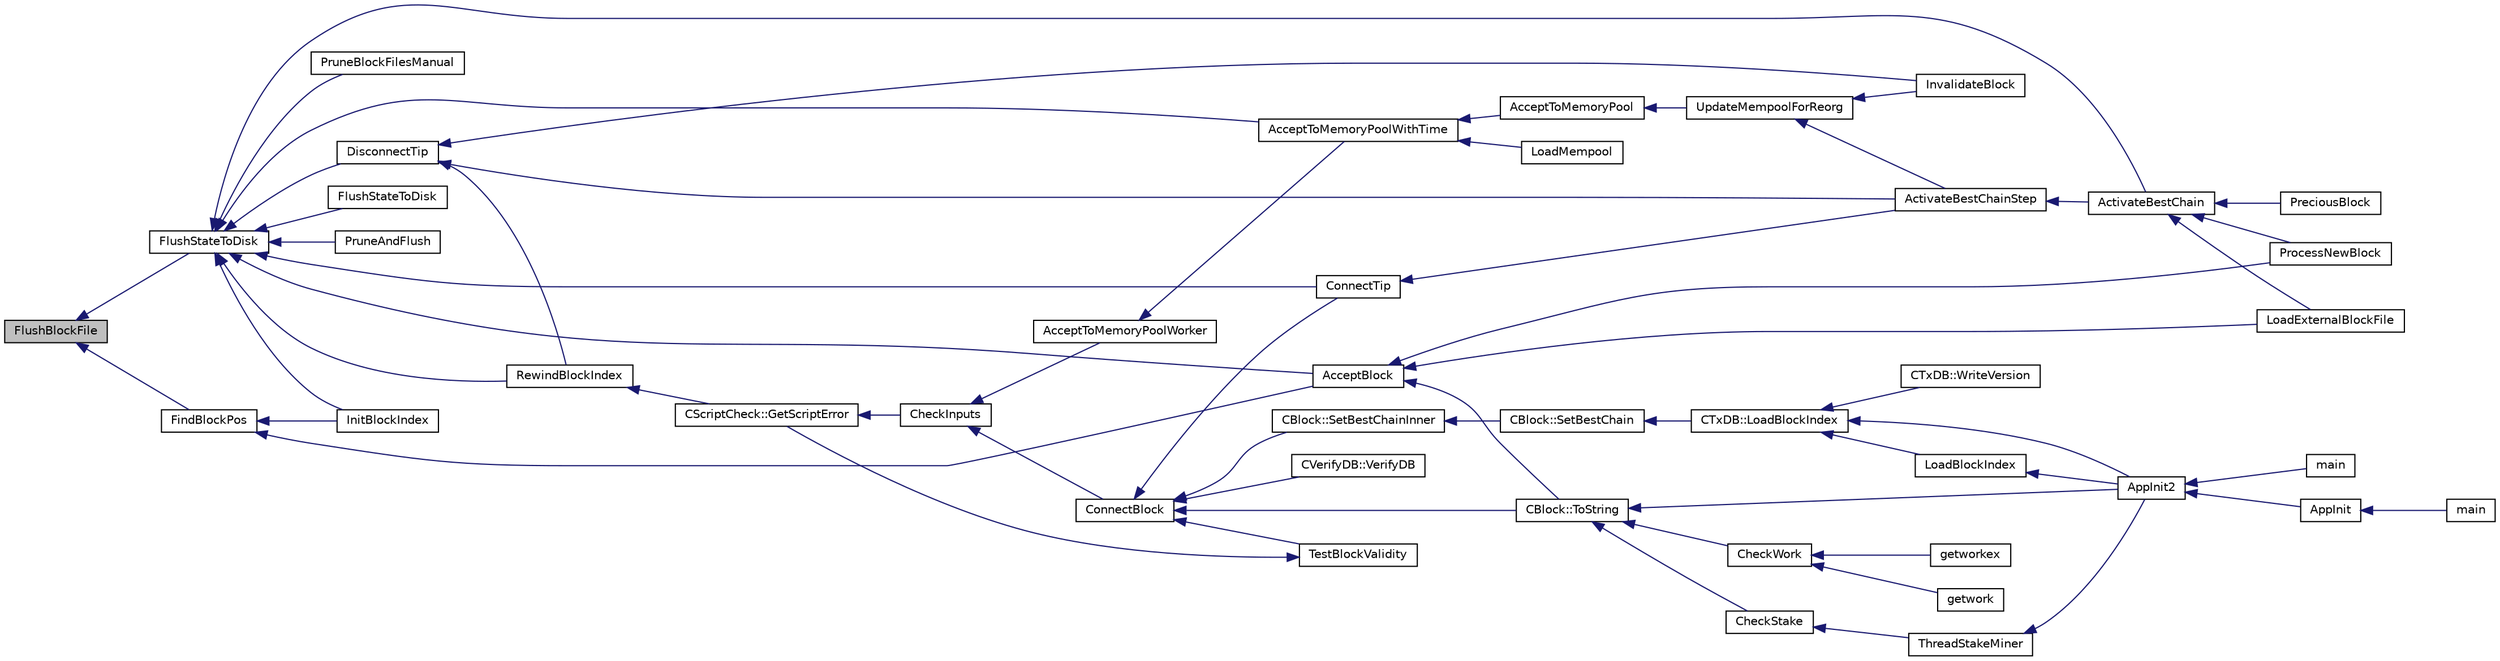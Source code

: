 digraph "FlushBlockFile"
{
  edge [fontname="Helvetica",fontsize="10",labelfontname="Helvetica",labelfontsize="10"];
  node [fontname="Helvetica",fontsize="10",shape=record];
  rankdir="LR";
  Node3018 [label="FlushBlockFile",height=0.2,width=0.4,color="black", fillcolor="grey75", style="filled", fontcolor="black"];
  Node3018 -> Node3019 [dir="back",color="midnightblue",fontsize="10",style="solid",fontname="Helvetica"];
  Node3019 [label="FlushStateToDisk",height=0.2,width=0.4,color="black", fillcolor="white", style="filled",URL="$dd/d7d/validation_8cpp.html#a788f3aaee688481378aa35a0e776718a",tooltip="Update the on-disk chain state. "];
  Node3019 -> Node3020 [dir="back",color="midnightblue",fontsize="10",style="solid",fontname="Helvetica"];
  Node3020 [label="AcceptToMemoryPoolWithTime",height=0.2,width=0.4,color="black", fillcolor="white", style="filled",URL="$dd/d7d/validation_8cpp.html#a7e5d2eb678cdda338b2dc803a2d4999f",tooltip="(try to) add transaction to memory pool with a specified acceptance time "];
  Node3020 -> Node3021 [dir="back",color="midnightblue",fontsize="10",style="solid",fontname="Helvetica"];
  Node3021 [label="AcceptToMemoryPool",height=0.2,width=0.4,color="black", fillcolor="white", style="filled",URL="$db/d38/validation_8h.html#a25cdf856fb2107e0e96fd6bf4c0619cb",tooltip="(try to) add transaction to memory pool plTxnReplaced will be appended to with all transactions repla..."];
  Node3021 -> Node3022 [dir="back",color="midnightblue",fontsize="10",style="solid",fontname="Helvetica"];
  Node3022 [label="UpdateMempoolForReorg",height=0.2,width=0.4,color="black", fillcolor="white", style="filled",URL="$dd/d7d/validation_8cpp.html#aaa1204b724d7b62f09ef22df4c6a592d"];
  Node3022 -> Node3023 [dir="back",color="midnightblue",fontsize="10",style="solid",fontname="Helvetica"];
  Node3023 [label="ActivateBestChainStep",height=0.2,width=0.4,color="black", fillcolor="white", style="filled",URL="$dd/d7d/validation_8cpp.html#a4e2b817360d39dc766271f51fc146c96",tooltip="Try to make some progress towards making pindexMostWork the active block. "];
  Node3023 -> Node3024 [dir="back",color="midnightblue",fontsize="10",style="solid",fontname="Helvetica"];
  Node3024 [label="ActivateBestChain",height=0.2,width=0.4,color="black", fillcolor="white", style="filled",URL="$db/d38/validation_8h.html#a81d9ced51eb72d4df66abddb00318b64",tooltip="Find the best known block, and make it the tip of the block chain. "];
  Node3024 -> Node3025 [dir="back",color="midnightblue",fontsize="10",style="solid",fontname="Helvetica"];
  Node3025 [label="PreciousBlock",height=0.2,width=0.4,color="black", fillcolor="white", style="filled",URL="$db/d38/validation_8h.html#a04e493dc156338a1b2f457f7a7feaaa9",tooltip="Mark a block as precious and reorganize. "];
  Node3024 -> Node3026 [dir="back",color="midnightblue",fontsize="10",style="solid",fontname="Helvetica"];
  Node3026 [label="ProcessNewBlock",height=0.2,width=0.4,color="black", fillcolor="white", style="filled",URL="$db/d38/validation_8h.html#a290fce59049c0951b8eb73f0129bf6f0",tooltip="Process an incoming block. "];
  Node3024 -> Node3027 [dir="back",color="midnightblue",fontsize="10",style="solid",fontname="Helvetica"];
  Node3027 [label="LoadExternalBlockFile",height=0.2,width=0.4,color="black", fillcolor="white", style="filled",URL="$db/d38/validation_8h.html#a2233339a13d09038cf2e46f4d0144be4",tooltip="Import blocks from an external file. "];
  Node3022 -> Node3028 [dir="back",color="midnightblue",fontsize="10",style="solid",fontname="Helvetica"];
  Node3028 [label="InvalidateBlock",height=0.2,width=0.4,color="black", fillcolor="white", style="filled",URL="$db/d38/validation_8h.html#adf70cddb5b3b3218a7f22da08dc4a456",tooltip="Mark a block as invalid. "];
  Node3020 -> Node3029 [dir="back",color="midnightblue",fontsize="10",style="solid",fontname="Helvetica"];
  Node3029 [label="LoadMempool",height=0.2,width=0.4,color="black", fillcolor="white", style="filled",URL="$db/d38/validation_8h.html#adea951730b49ef41e5390df5be8d3f1b",tooltip="Load the mempool from disk. "];
  Node3019 -> Node3030 [dir="back",color="midnightblue",fontsize="10",style="solid",fontname="Helvetica"];
  Node3030 [label="FlushStateToDisk",height=0.2,width=0.4,color="black", fillcolor="white", style="filled",URL="$db/d38/validation_8h.html#a0d01c135cc5a05475e3dc3910c9888da",tooltip="Flush all state, indexes and buffers to disk. "];
  Node3019 -> Node3031 [dir="back",color="midnightblue",fontsize="10",style="solid",fontname="Helvetica"];
  Node3031 [label="PruneAndFlush",height=0.2,width=0.4,color="black", fillcolor="white", style="filled",URL="$db/d38/validation_8h.html#afccc404d3f648d7834ee7522ca348b41",tooltip="Prune block files and flush state to disk. "];
  Node3019 -> Node3032 [dir="back",color="midnightblue",fontsize="10",style="solid",fontname="Helvetica"];
  Node3032 [label="DisconnectTip",height=0.2,width=0.4,color="black", fillcolor="white", style="filled",URL="$dd/d7d/validation_8cpp.html#af22a75696068786d303019f31f29eb9e",tooltip="Disconnect chainActive&#39;s tip. "];
  Node3032 -> Node3023 [dir="back",color="midnightblue",fontsize="10",style="solid",fontname="Helvetica"];
  Node3032 -> Node3028 [dir="back",color="midnightblue",fontsize="10",style="solid",fontname="Helvetica"];
  Node3032 -> Node3033 [dir="back",color="midnightblue",fontsize="10",style="solid",fontname="Helvetica"];
  Node3033 [label="RewindBlockIndex",height=0.2,width=0.4,color="black", fillcolor="white", style="filled",URL="$db/d38/validation_8h.html#a2e51de180124822c526ac8f82777fa32",tooltip="When there are blocks in the active chain with missing data, rewind the chainstate and remove them fr..."];
  Node3033 -> Node3034 [dir="back",color="midnightblue",fontsize="10",style="solid",fontname="Helvetica"];
  Node3034 [label="CScriptCheck::GetScriptError",height=0.2,width=0.4,color="black", fillcolor="white", style="filled",URL="$df/d12/class_c_script_check.html#a1340496c37e521c253606b5957173afd"];
  Node3034 -> Node3035 [dir="back",color="midnightblue",fontsize="10",style="solid",fontname="Helvetica"];
  Node3035 [label="CheckInputs",height=0.2,width=0.4,color="black", fillcolor="white", style="filled",URL="$dd/d7d/validation_8cpp.html#a48897c72856156ef5606fc27fe1954f3",tooltip="Check whether all inputs of this transaction are valid (no double spends, scripts & sigs..."];
  Node3035 -> Node3036 [dir="back",color="midnightblue",fontsize="10",style="solid",fontname="Helvetica"];
  Node3036 [label="AcceptToMemoryPoolWorker",height=0.2,width=0.4,color="black", fillcolor="white", style="filled",URL="$dd/d7d/validation_8cpp.html#a274b0623037c72315662a07ecf760176"];
  Node3036 -> Node3020 [dir="back",color="midnightblue",fontsize="10",style="solid",fontname="Helvetica"];
  Node3035 -> Node3037 [dir="back",color="midnightblue",fontsize="10",style="solid",fontname="Helvetica"];
  Node3037 [label="ConnectBlock",height=0.2,width=0.4,color="black", fillcolor="white", style="filled",URL="$dd/d7d/validation_8cpp.html#afafbb35ee38b98e832fcb8b159942055",tooltip="Apply the effects of this block (with given index) on the UTXO set represented by coins..."];
  Node3037 -> Node3038 [dir="back",color="midnightblue",fontsize="10",style="solid",fontname="Helvetica"];
  Node3038 [label="CBlock::SetBestChainInner",height=0.2,width=0.4,color="black", fillcolor="white", style="filled",URL="$d3/d51/class_c_block.html#a82c90ccbecf89a38ff56d8429514e2c2"];
  Node3038 -> Node3039 [dir="back",color="midnightblue",fontsize="10",style="solid",fontname="Helvetica"];
  Node3039 [label="CBlock::SetBestChain",height=0.2,width=0.4,color="black", fillcolor="white", style="filled",URL="$d3/d51/class_c_block.html#a6e308b2d75d1cfc4a75eda36feb60ca1"];
  Node3039 -> Node3040 [dir="back",color="midnightblue",fontsize="10",style="solid",fontname="Helvetica"];
  Node3040 [label="CTxDB::LoadBlockIndex",height=0.2,width=0.4,color="black", fillcolor="white", style="filled",URL="$d9/d8d/class_c_tx_d_b.html#abcb9df0821d996f811f6604b452a26a0"];
  Node3040 -> Node3041 [dir="back",color="midnightblue",fontsize="10",style="solid",fontname="Helvetica"];
  Node3041 [label="AppInit2",height=0.2,width=0.4,color="black", fillcolor="white", style="filled",URL="$d8/dc0/init_8h.html#a1a4c1bfbf6ba1db77e988b89b9cadfd3",tooltip="Initialize ion. "];
  Node3041 -> Node3042 [dir="back",color="midnightblue",fontsize="10",style="solid",fontname="Helvetica"];
  Node3042 [label="AppInit",height=0.2,width=0.4,color="black", fillcolor="white", style="filled",URL="$d4/d35/iond_8cpp.html#ac59316b767e6984e1285f0531275286b"];
  Node3042 -> Node3043 [dir="back",color="midnightblue",fontsize="10",style="solid",fontname="Helvetica"];
  Node3043 [label="main",height=0.2,width=0.4,color="black", fillcolor="white", style="filled",URL="$d4/d35/iond_8cpp.html#a0ddf1224851353fc92bfbff6f499fa97"];
  Node3041 -> Node3044 [dir="back",color="midnightblue",fontsize="10",style="solid",fontname="Helvetica"];
  Node3044 [label="main",height=0.2,width=0.4,color="black", fillcolor="white", style="filled",URL="$d5/d2d/ion_8cpp.html#a0ddf1224851353fc92bfbff6f499fa97"];
  Node3040 -> Node3045 [dir="back",color="midnightblue",fontsize="10",style="solid",fontname="Helvetica"];
  Node3045 [label="LoadBlockIndex",height=0.2,width=0.4,color="black", fillcolor="white", style="filled",URL="$d4/dbf/main_8h.html#a367f303d34b8a5501ac4d77bebab578c"];
  Node3045 -> Node3041 [dir="back",color="midnightblue",fontsize="10",style="solid",fontname="Helvetica"];
  Node3040 -> Node3046 [dir="back",color="midnightblue",fontsize="10",style="solid",fontname="Helvetica"];
  Node3046 [label="CTxDB::WriteVersion",height=0.2,width=0.4,color="black", fillcolor="white", style="filled",URL="$d9/d8d/class_c_tx_d_b.html#aa30dbf235b1c229896097e1eb1ea9520"];
  Node3037 -> Node3047 [dir="back",color="midnightblue",fontsize="10",style="solid",fontname="Helvetica"];
  Node3047 [label="CBlock::ToString",height=0.2,width=0.4,color="black", fillcolor="white", style="filled",URL="$d3/d51/class_c_block.html#a0e8a98f10831c00ae76b3a831c4804e5"];
  Node3047 -> Node3041 [dir="back",color="midnightblue",fontsize="10",style="solid",fontname="Helvetica"];
  Node3047 -> Node3048 [dir="back",color="midnightblue",fontsize="10",style="solid",fontname="Helvetica"];
  Node3048 [label="CheckWork",height=0.2,width=0.4,color="black", fillcolor="white", style="filled",URL="$de/d13/miner_8h.html#aadd8a05aa6d8fae1c0f4daa5e971a12a",tooltip="Check mined proof-of-work block. "];
  Node3048 -> Node3049 [dir="back",color="midnightblue",fontsize="10",style="solid",fontname="Helvetica"];
  Node3049 [label="getworkex",height=0.2,width=0.4,color="black", fillcolor="white", style="filled",URL="$d4/ddd/rpcmining_8cpp.html#aa40f86dc468a3f2ef4a3bba99e20a069"];
  Node3048 -> Node3050 [dir="back",color="midnightblue",fontsize="10",style="solid",fontname="Helvetica"];
  Node3050 [label="getwork",height=0.2,width=0.4,color="black", fillcolor="white", style="filled",URL="$d4/ddd/rpcmining_8cpp.html#a356be62c93d38267a7da9e1cb644d547"];
  Node3047 -> Node3051 [dir="back",color="midnightblue",fontsize="10",style="solid",fontname="Helvetica"];
  Node3051 [label="CheckStake",height=0.2,width=0.4,color="black", fillcolor="white", style="filled",URL="$de/d13/miner_8h.html#a68be4bcfa03b86095641eac5ca996fed",tooltip="Check mined proof-of-stake block. "];
  Node3051 -> Node3052 [dir="back",color="midnightblue",fontsize="10",style="solid",fontname="Helvetica"];
  Node3052 [label="ThreadStakeMiner",height=0.2,width=0.4,color="black", fillcolor="white", style="filled",URL="$d6/de3/miner_8cpp.html#a31faece5ef0e403969b3d3debd79b352"];
  Node3052 -> Node3041 [dir="back",color="midnightblue",fontsize="10",style="solid",fontname="Helvetica"];
  Node3037 -> Node3053 [dir="back",color="midnightblue",fontsize="10",style="solid",fontname="Helvetica"];
  Node3053 [label="ConnectTip",height=0.2,width=0.4,color="black", fillcolor="white", style="filled",URL="$dd/d7d/validation_8cpp.html#a6aed3630ddc1f0822daf257250d4799a",tooltip="Connect a new block to chainActive. "];
  Node3053 -> Node3023 [dir="back",color="midnightblue",fontsize="10",style="solid",fontname="Helvetica"];
  Node3037 -> Node3054 [dir="back",color="midnightblue",fontsize="10",style="solid",fontname="Helvetica"];
  Node3054 [label="TestBlockValidity",height=0.2,width=0.4,color="black", fillcolor="white", style="filled",URL="$db/d38/validation_8h.html#a12c39e969c9077605ae8a91730fb78d3",tooltip="Check a block is completely valid from start to finish (only works on top of our current best block..."];
  Node3054 -> Node3034 [dir="back",color="midnightblue",fontsize="10",style="solid",fontname="Helvetica"];
  Node3037 -> Node3055 [dir="back",color="midnightblue",fontsize="10",style="solid",fontname="Helvetica"];
  Node3055 [label="CVerifyDB::VerifyDB",height=0.2,width=0.4,color="black", fillcolor="white", style="filled",URL="$d7/da0/class_c_verify_d_b.html#af12e07230f20d23cf01d417d0e785c49"];
  Node3019 -> Node3053 [dir="back",color="midnightblue",fontsize="10",style="solid",fontname="Helvetica"];
  Node3019 -> Node3024 [dir="back",color="midnightblue",fontsize="10",style="solid",fontname="Helvetica"];
  Node3019 -> Node3056 [dir="back",color="midnightblue",fontsize="10",style="solid",fontname="Helvetica"];
  Node3056 [label="AcceptBlock",height=0.2,width=0.4,color="black", fillcolor="white", style="filled",URL="$dd/d7d/validation_8cpp.html#aaa7054d6767ac72da76062adba62e296",tooltip="Store block on disk. "];
  Node3056 -> Node3047 [dir="back",color="midnightblue",fontsize="10",style="solid",fontname="Helvetica"];
  Node3056 -> Node3026 [dir="back",color="midnightblue",fontsize="10",style="solid",fontname="Helvetica"];
  Node3056 -> Node3027 [dir="back",color="midnightblue",fontsize="10",style="solid",fontname="Helvetica"];
  Node3019 -> Node3057 [dir="back",color="midnightblue",fontsize="10",style="solid",fontname="Helvetica"];
  Node3057 [label="PruneBlockFilesManual",height=0.2,width=0.4,color="black", fillcolor="white", style="filled",URL="$db/d38/validation_8h.html#a173f79e71650a53a095bc1d88d77d6f9",tooltip="Prune block files up to a given height. "];
  Node3019 -> Node3033 [dir="back",color="midnightblue",fontsize="10",style="solid",fontname="Helvetica"];
  Node3019 -> Node3058 [dir="back",color="midnightblue",fontsize="10",style="solid",fontname="Helvetica"];
  Node3058 [label="InitBlockIndex",height=0.2,width=0.4,color="black", fillcolor="white", style="filled",URL="$db/d38/validation_8h.html#aaf2e19311fff6b9cd421a9a9d59f7ff1",tooltip="Initialize a new block tree database + block data on disk. "];
  Node3018 -> Node3059 [dir="back",color="midnightblue",fontsize="10",style="solid",fontname="Helvetica"];
  Node3059 [label="FindBlockPos",height=0.2,width=0.4,color="black", fillcolor="white", style="filled",URL="$dd/d7d/validation_8cpp.html#a901d5ba590050c555cfe104705b39f79"];
  Node3059 -> Node3056 [dir="back",color="midnightblue",fontsize="10",style="solid",fontname="Helvetica"];
  Node3059 -> Node3058 [dir="back",color="midnightblue",fontsize="10",style="solid",fontname="Helvetica"];
}
